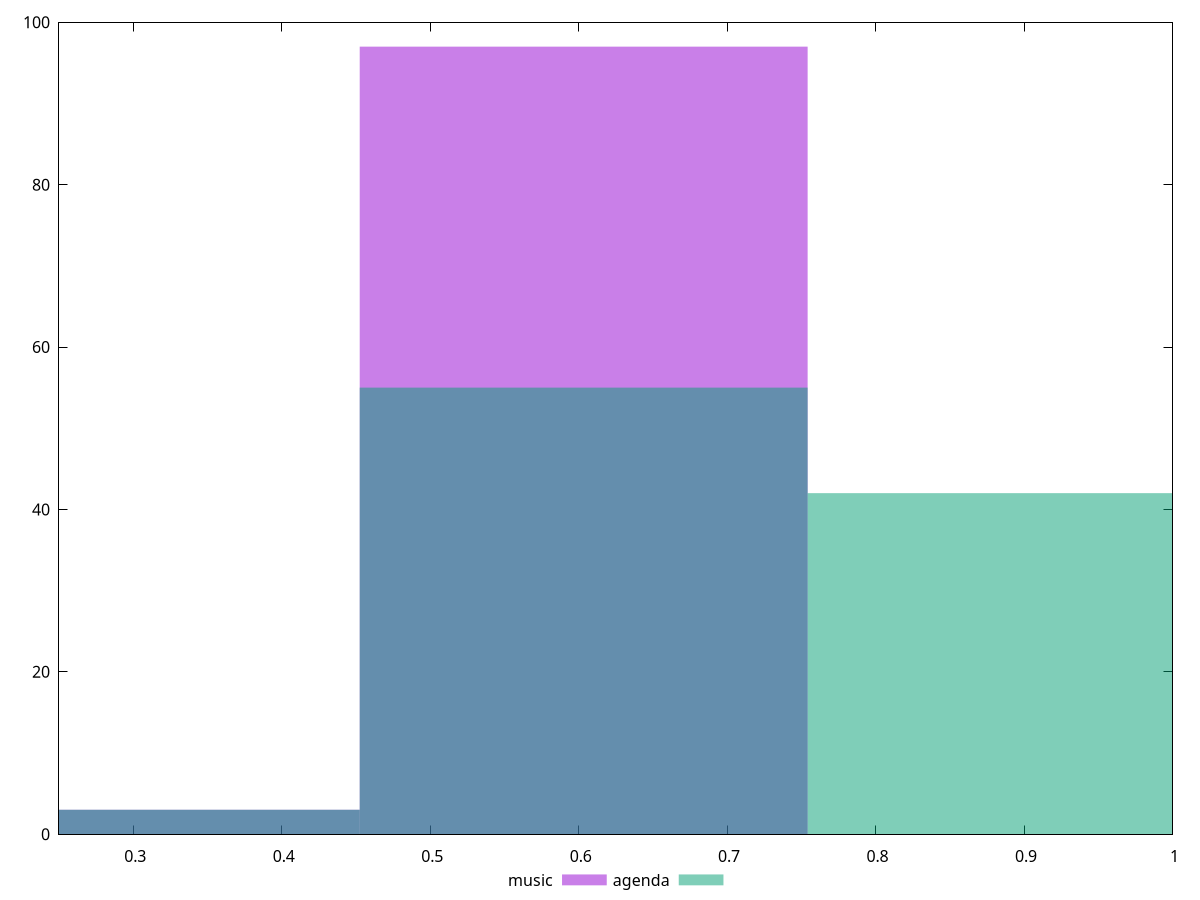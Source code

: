 reset

$music <<EOF
0.6033984876729744 97
0.3016992438364872 3
EOF

$agenda <<EOF
0.3016992438364872 3
0.6033984876729744 55
0.9050977315094617 42
EOF

set key outside below
set boxwidth 0.3016992438364872
set xrange [0.25:1]
set yrange [0:100]
set trange [0:100]
set style fill transparent solid 0.5 noborder
set terminal svg size 640, 500 enhanced background rgb 'white'
set output "reports/report_00027_2021-02-24T12-40-31.850Z/meta/score/comparison/histogram/0_vs_1.svg"

plot $music title "music" with boxes, \
     $agenda title "agenda" with boxes

reset
